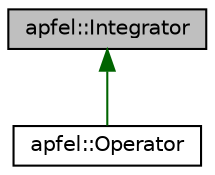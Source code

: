 digraph "apfel::Integrator"
{
  edge [fontname="Helvetica",fontsize="10",labelfontname="Helvetica",labelfontsize="10"];
  node [fontname="Helvetica",fontsize="10",shape=record];
  Node0 [label="apfel::Integrator",height=0.2,width=0.4,color="black", fillcolor="grey75", style="filled", fontcolor="black"];
  Node0 -> Node1 [dir="back",color="darkgreen",fontsize="10",style="solid",fontname="Helvetica"];
  Node1 [label="apfel::Operator",height=0.2,width=0.4,color="black", fillcolor="white", style="filled",URL="$a00479.html",tooltip="The Operator class. "];
}
